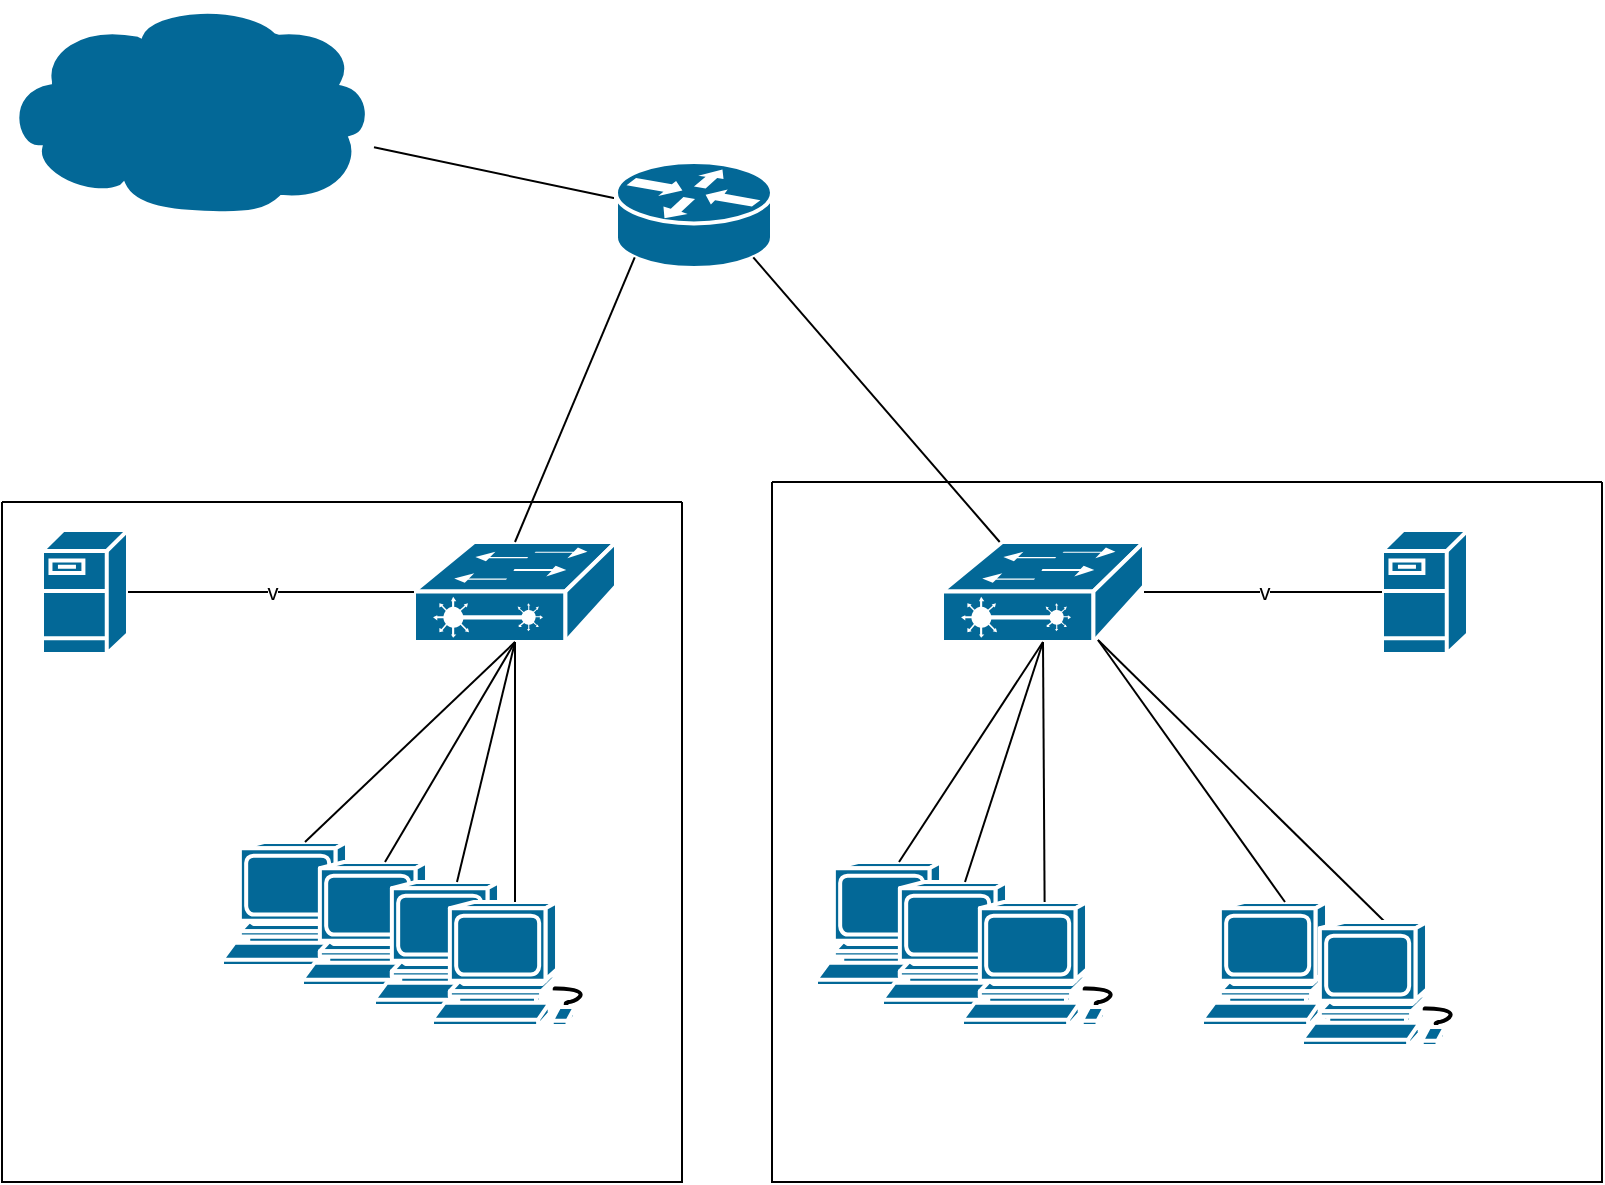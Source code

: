 <mxfile version="24.7.12">
  <diagram name="Page-1" id="oRR_avPWZu3IHASNudii">
    <mxGraphModel dx="1232" dy="1097" grid="1" gridSize="10" guides="1" tooltips="1" connect="1" arrows="1" fold="1" page="1" pageScale="1" pageWidth="850" pageHeight="1100" math="0" shadow="0">
      <root>
        <mxCell id="0" />
        <mxCell id="1" parent="0" />
        <mxCell id="7H8Nt_caTMQG2-9Qd4eC-3" value="" style="endArrow=none;html=1;rounded=0;" edge="1" parent="1" source="7H8Nt_caTMQG2-9Qd4eC-5" target="7H8Nt_caTMQG2-9Qd4eC-4">
          <mxGeometry width="50" height="50" relative="1" as="geometry">
            <mxPoint x="205" y="290" as="sourcePoint" />
            <mxPoint x="310" y="310" as="targetPoint" />
            <Array as="points" />
          </mxGeometry>
        </mxCell>
        <mxCell id="7H8Nt_caTMQG2-9Qd4eC-4" value="" style="shape=mxgraph.cisco.routers.router;sketch=0;html=1;pointerEvents=1;dashed=0;fillColor=#036897;strokeColor=#ffffff;strokeWidth=2;verticalLabelPosition=bottom;verticalAlign=top;align=center;outlineConnect=0;" vertex="1" parent="1">
          <mxGeometry x="347" y="290" width="78" height="53" as="geometry" />
        </mxCell>
        <mxCell id="7H8Nt_caTMQG2-9Qd4eC-5" value="" style="shape=mxgraph.cisco.storage.cloud;sketch=0;html=1;pointerEvents=1;dashed=0;fillColor=#036897;strokeColor=#ffffff;strokeWidth=2;verticalLabelPosition=bottom;verticalAlign=top;align=center;outlineConnect=0;" vertex="1" parent="1">
          <mxGeometry x="40" y="210" width="186" height="106" as="geometry" />
        </mxCell>
        <mxCell id="7H8Nt_caTMQG2-9Qd4eC-6" value="" style="shape=mxgraph.cisco.switches.layer_2_remote_switch;sketch=0;html=1;pointerEvents=1;dashed=0;fillColor=#036897;strokeColor=#ffffff;strokeWidth=2;verticalLabelPosition=bottom;verticalAlign=top;align=center;outlineConnect=0;" vertex="1" parent="1">
          <mxGeometry x="246" y="480" width="101" height="50" as="geometry" />
        </mxCell>
        <mxCell id="7H8Nt_caTMQG2-9Qd4eC-7" value="" style="shape=mxgraph.cisco.switches.layer_2_remote_switch;sketch=0;html=1;pointerEvents=1;dashed=0;fillColor=#036897;strokeColor=#ffffff;strokeWidth=2;verticalLabelPosition=bottom;verticalAlign=top;align=center;outlineConnect=0;" vertex="1" parent="1">
          <mxGeometry x="510" y="480" width="101" height="50" as="geometry" />
        </mxCell>
        <mxCell id="7H8Nt_caTMQG2-9Qd4eC-8" value="" style="endArrow=none;html=1;rounded=0;exitX=0.5;exitY=0;exitDx=0;exitDy=0;exitPerimeter=0;entryX=0.12;entryY=0.9;entryDx=0;entryDy=0;entryPerimeter=0;" edge="1" parent="1" source="7H8Nt_caTMQG2-9Qd4eC-6" target="7H8Nt_caTMQG2-9Qd4eC-4">
          <mxGeometry width="50" height="50" relative="1" as="geometry">
            <mxPoint x="320" y="380" as="sourcePoint" />
            <mxPoint x="370" y="330" as="targetPoint" />
          </mxGeometry>
        </mxCell>
        <mxCell id="7H8Nt_caTMQG2-9Qd4eC-9" value="" style="endArrow=none;html=1;rounded=0;entryX=0.88;entryY=0.9;entryDx=0;entryDy=0;entryPerimeter=0;" edge="1" parent="1" source="7H8Nt_caTMQG2-9Qd4eC-7" target="7H8Nt_caTMQG2-9Qd4eC-4">
          <mxGeometry width="50" height="50" relative="1" as="geometry">
            <mxPoint x="307" y="490" as="sourcePoint" />
            <mxPoint x="380" y="340" as="targetPoint" />
          </mxGeometry>
        </mxCell>
        <mxCell id="7H8Nt_caTMQG2-9Qd4eC-10" value="" style="shape=mxgraph.cisco.servers.fileserver;sketch=0;html=1;pointerEvents=1;dashed=0;fillColor=#036897;strokeColor=#ffffff;strokeWidth=2;verticalLabelPosition=bottom;verticalAlign=top;align=center;outlineConnect=0;" vertex="1" parent="1">
          <mxGeometry x="730" y="474" width="43" height="62" as="geometry" />
        </mxCell>
        <mxCell id="7H8Nt_caTMQG2-9Qd4eC-11" value="" style="shape=mxgraph.cisco.servers.fileserver;sketch=0;html=1;pointerEvents=1;dashed=0;fillColor=#036897;strokeColor=#ffffff;strokeWidth=2;verticalLabelPosition=bottom;verticalAlign=top;align=center;outlineConnect=0;" vertex="1" parent="1">
          <mxGeometry x="60" y="474" width="43" height="62" as="geometry" />
        </mxCell>
        <mxCell id="7H8Nt_caTMQG2-9Qd4eC-12" value="v" style="endArrow=none;html=1;rounded=0;exitX=1;exitY=0.5;exitDx=0;exitDy=0;exitPerimeter=0;entryX=0;entryY=0.5;entryDx=0;entryDy=0;entryPerimeter=0;" edge="1" parent="1" source="7H8Nt_caTMQG2-9Qd4eC-7" target="7H8Nt_caTMQG2-9Qd4eC-10">
          <mxGeometry x="0.007" width="50" height="50" relative="1" as="geometry">
            <mxPoint x="587" y="505" as="sourcePoint" />
            <mxPoint x="730" y="505" as="targetPoint" />
            <mxPoint as="offset" />
          </mxGeometry>
        </mxCell>
        <mxCell id="7H8Nt_caTMQG2-9Qd4eC-13" value="v" style="endArrow=none;html=1;rounded=0;" edge="1" parent="1" source="7H8Nt_caTMQG2-9Qd4eC-11" target="7H8Nt_caTMQG2-9Qd4eC-6">
          <mxGeometry width="50" height="50" relative="1" as="geometry">
            <mxPoint x="103" y="500" as="sourcePoint" />
            <mxPoint x="230" y="510" as="targetPoint" />
          </mxGeometry>
        </mxCell>
        <mxCell id="7H8Nt_caTMQG2-9Qd4eC-17" value="" style="shape=mxgraph.cisco.computers_and_peripherals.workstation;sketch=0;html=1;pointerEvents=1;dashed=0;fillColor=#036897;strokeColor=#ffffff;strokeWidth=2;verticalLabelPosition=bottom;verticalAlign=top;align=center;outlineConnect=0;" vertex="1" parent="1">
          <mxGeometry x="150" y="630" width="83" height="62" as="geometry" />
        </mxCell>
        <mxCell id="7H8Nt_caTMQG2-9Qd4eC-16" value="" style="shape=mxgraph.cisco.computers_and_peripherals.workstation;sketch=0;html=1;pointerEvents=1;dashed=0;fillColor=#036897;strokeColor=#ffffff;strokeWidth=2;verticalLabelPosition=bottom;verticalAlign=top;align=center;outlineConnect=0;" vertex="1" parent="1">
          <mxGeometry x="190" y="640" width="83" height="62" as="geometry" />
        </mxCell>
        <mxCell id="7H8Nt_caTMQG2-9Qd4eC-15" value="" style="shape=mxgraph.cisco.computers_and_peripherals.workstation;sketch=0;html=1;pointerEvents=1;dashed=0;fillColor=#036897;strokeColor=#ffffff;strokeWidth=2;verticalLabelPosition=bottom;verticalAlign=top;align=center;outlineConnect=0;" vertex="1" parent="1">
          <mxGeometry x="226" y="650" width="83" height="62" as="geometry" />
        </mxCell>
        <mxCell id="7H8Nt_caTMQG2-9Qd4eC-14" value="" style="shape=mxgraph.cisco.computers_and_peripherals.workstation;sketch=0;html=1;pointerEvents=1;dashed=0;fillColor=#036897;strokeColor=#ffffff;strokeWidth=2;verticalLabelPosition=bottom;verticalAlign=top;align=center;outlineConnect=0;" vertex="1" parent="1">
          <mxGeometry x="255" y="660" width="83" height="62" as="geometry" />
        </mxCell>
        <mxCell id="7H8Nt_caTMQG2-9Qd4eC-18" value="" style="endArrow=none;html=1;rounded=0;exitX=0.5;exitY=0;exitDx=0;exitDy=0;exitPerimeter=0;entryX=0.5;entryY=1;entryDx=0;entryDy=0;entryPerimeter=0;" edge="1" parent="1" source="7H8Nt_caTMQG2-9Qd4eC-17" target="7H8Nt_caTMQG2-9Qd4eC-6">
          <mxGeometry width="50" height="50" relative="1" as="geometry">
            <mxPoint x="190" y="660" as="sourcePoint" />
            <mxPoint x="249" y="518" as="targetPoint" />
          </mxGeometry>
        </mxCell>
        <mxCell id="7H8Nt_caTMQG2-9Qd4eC-19" value="" style="endArrow=none;html=1;rounded=0;exitX=0.5;exitY=0;exitDx=0;exitDy=0;exitPerimeter=0;entryX=0.5;entryY=1;entryDx=0;entryDy=0;entryPerimeter=0;" edge="1" parent="1" source="7H8Nt_caTMQG2-9Qd4eC-16" target="7H8Nt_caTMQG2-9Qd4eC-6">
          <mxGeometry width="50" height="50" relative="1" as="geometry">
            <mxPoint x="226" y="650" as="sourcePoint" />
            <mxPoint x="285" y="508" as="targetPoint" />
          </mxGeometry>
        </mxCell>
        <mxCell id="7H8Nt_caTMQG2-9Qd4eC-20" value="" style="endArrow=none;html=1;rounded=0;exitX=0.5;exitY=0;exitDx=0;exitDy=0;exitPerimeter=0;entryX=0.5;entryY=1;entryDx=0;entryDy=0;entryPerimeter=0;" edge="1" parent="1" source="7H8Nt_caTMQG2-9Qd4eC-15" target="7H8Nt_caTMQG2-9Qd4eC-6">
          <mxGeometry width="50" height="50" relative="1" as="geometry">
            <mxPoint x="300" y="712" as="sourcePoint" />
            <mxPoint x="359" y="570" as="targetPoint" />
          </mxGeometry>
        </mxCell>
        <mxCell id="7H8Nt_caTMQG2-9Qd4eC-21" value="" style="endArrow=none;html=1;rounded=0;exitX=0.5;exitY=0;exitDx=0;exitDy=0;exitPerimeter=0;entryX=0.5;entryY=1;entryDx=0;entryDy=0;entryPerimeter=0;" edge="1" parent="1" source="7H8Nt_caTMQG2-9Qd4eC-14" target="7H8Nt_caTMQG2-9Qd4eC-6">
          <mxGeometry width="50" height="50" relative="1" as="geometry">
            <mxPoint x="288" y="692" as="sourcePoint" />
            <mxPoint x="347" y="550" as="targetPoint" />
          </mxGeometry>
        </mxCell>
        <mxCell id="7H8Nt_caTMQG2-9Qd4eC-31" value="" style="swimlane;startSize=0;" vertex="1" parent="1">
          <mxGeometry x="40" y="460" width="340" height="340" as="geometry" />
        </mxCell>
        <mxCell id="7H8Nt_caTMQG2-9Qd4eC-32" value="" style="swimlane;startSize=0;fillColor=default;gradientColor=none;fillStyle=solid;swimlaneLine=1;" vertex="1" parent="1">
          <mxGeometry x="425" y="450" width="415" height="350" as="geometry" />
        </mxCell>
        <mxCell id="7H8Nt_caTMQG2-9Qd4eC-35" value="" style="shape=mxgraph.cisco.computers_and_peripherals.workstation;sketch=0;html=1;pointerEvents=1;dashed=0;fillColor=#036897;strokeColor=#ffffff;strokeWidth=2;verticalLabelPosition=bottom;verticalAlign=top;align=center;outlineConnect=0;" vertex="1" parent="7H8Nt_caTMQG2-9Qd4eC-32">
          <mxGeometry x="22" y="190" width="83" height="62" as="geometry" />
        </mxCell>
        <mxCell id="7H8Nt_caTMQG2-9Qd4eC-26" value="" style="shape=mxgraph.cisco.computers_and_peripherals.workstation;sketch=0;html=1;pointerEvents=1;dashed=0;fillColor=#036897;strokeColor=#ffffff;strokeWidth=2;verticalLabelPosition=bottom;verticalAlign=top;align=center;outlineConnect=0;" vertex="1" parent="7H8Nt_caTMQG2-9Qd4eC-32">
          <mxGeometry x="215" y="210" width="83" height="62" as="geometry" />
        </mxCell>
        <mxCell id="7H8Nt_caTMQG2-9Qd4eC-30" value="" style="endArrow=none;html=1;rounded=0;exitX=0.5;exitY=0;exitDx=0;exitDy=0;exitPerimeter=0;entryX=0.5;entryY=1;entryDx=0;entryDy=0;entryPerimeter=0;" edge="1" parent="7H8Nt_caTMQG2-9Qd4eC-32" source="7H8Nt_caTMQG2-9Qd4eC-26">
          <mxGeometry width="50" height="50" relative="1" as="geometry">
            <mxPoint x="154" y="241" as="sourcePoint" />
            <mxPoint x="163" y="79" as="targetPoint" />
          </mxGeometry>
        </mxCell>
        <mxCell id="7H8Nt_caTMQG2-9Qd4eC-29" value="" style="endArrow=none;html=1;rounded=0;exitX=0.5;exitY=0;exitDx=0;exitDy=0;exitPerimeter=0;entryX=0.5;entryY=1;entryDx=0;entryDy=0;entryPerimeter=0;" edge="1" parent="7H8Nt_caTMQG2-9Qd4eC-32" source="7H8Nt_caTMQG2-9Qd4eC-25">
          <mxGeometry width="50" height="50" relative="1" as="geometry">
            <mxPoint x="166" y="261" as="sourcePoint" />
            <mxPoint x="163" y="79" as="targetPoint" />
          </mxGeometry>
        </mxCell>
        <mxCell id="7H8Nt_caTMQG2-9Qd4eC-25" value="" style="shape=mxgraph.cisco.computers_and_peripherals.workstation;sketch=0;html=1;pointerEvents=1;dashed=0;fillColor=#036897;strokeColor=#ffffff;strokeWidth=2;verticalLabelPosition=bottom;verticalAlign=top;align=center;outlineConnect=0;" vertex="1" parent="7H8Nt_caTMQG2-9Qd4eC-32">
          <mxGeometry x="265" y="220" width="83" height="62" as="geometry" />
        </mxCell>
        <mxCell id="7H8Nt_caTMQG2-9Qd4eC-33" value="" style="shape=mxgraph.cisco.computers_and_peripherals.workstation;sketch=0;html=1;pointerEvents=1;dashed=0;fillColor=#036897;strokeColor=#ffffff;strokeWidth=2;verticalLabelPosition=bottom;verticalAlign=top;align=center;outlineConnect=0;" vertex="1" parent="7H8Nt_caTMQG2-9Qd4eC-32">
          <mxGeometry x="55" y="200" width="83" height="62" as="geometry" />
        </mxCell>
        <mxCell id="7H8Nt_caTMQG2-9Qd4eC-34" value="" style="shape=mxgraph.cisco.computers_and_peripherals.workstation;sketch=0;html=1;pointerEvents=1;dashed=0;fillColor=#036897;strokeColor=#ffffff;strokeWidth=2;verticalLabelPosition=bottom;verticalAlign=top;align=center;outlineConnect=0;" vertex="1" parent="7H8Nt_caTMQG2-9Qd4eC-32">
          <mxGeometry x="95" y="210" width="83" height="62" as="geometry" />
        </mxCell>
        <mxCell id="7H8Nt_caTMQG2-9Qd4eC-36" value="" style="endArrow=none;html=1;rounded=0;entryX=0.5;entryY=0;entryDx=0;entryDy=0;entryPerimeter=0;exitX=0.5;exitY=1;exitDx=0;exitDy=0;exitPerimeter=0;" edge="1" parent="1" source="7H8Nt_caTMQG2-9Qd4eC-7" target="7H8Nt_caTMQG2-9Qd4eC-35">
          <mxGeometry width="50" height="50" relative="1" as="geometry">
            <mxPoint x="492" y="538.07" as="sourcePoint" />
            <mxPoint x="640" y="650.003" as="targetPoint" />
          </mxGeometry>
        </mxCell>
        <mxCell id="7H8Nt_caTMQG2-9Qd4eC-37" value="" style="endArrow=none;html=1;rounded=0;exitX=0.5;exitY=1;exitDx=0;exitDy=0;exitPerimeter=0;entryX=0.5;entryY=0;entryDx=0;entryDy=0;entryPerimeter=0;" edge="1" parent="1" source="7H8Nt_caTMQG2-9Qd4eC-7" target="7H8Nt_caTMQG2-9Qd4eC-33">
          <mxGeometry width="50" height="50" relative="1" as="geometry">
            <mxPoint x="560" y="540" as="sourcePoint" />
            <mxPoint x="512" y="650" as="targetPoint" />
          </mxGeometry>
        </mxCell>
        <mxCell id="7H8Nt_caTMQG2-9Qd4eC-38" value="" style="endArrow=none;html=1;rounded=0;exitX=0.5;exitY=1;exitDx=0;exitDy=0;exitPerimeter=0;" edge="1" parent="1" source="7H8Nt_caTMQG2-9Qd4eC-7" target="7H8Nt_caTMQG2-9Qd4eC-34">
          <mxGeometry width="50" height="50" relative="1" as="geometry">
            <mxPoint x="570" y="550" as="sourcePoint" />
            <mxPoint x="522" y="660" as="targetPoint" />
          </mxGeometry>
        </mxCell>
      </root>
    </mxGraphModel>
  </diagram>
</mxfile>
